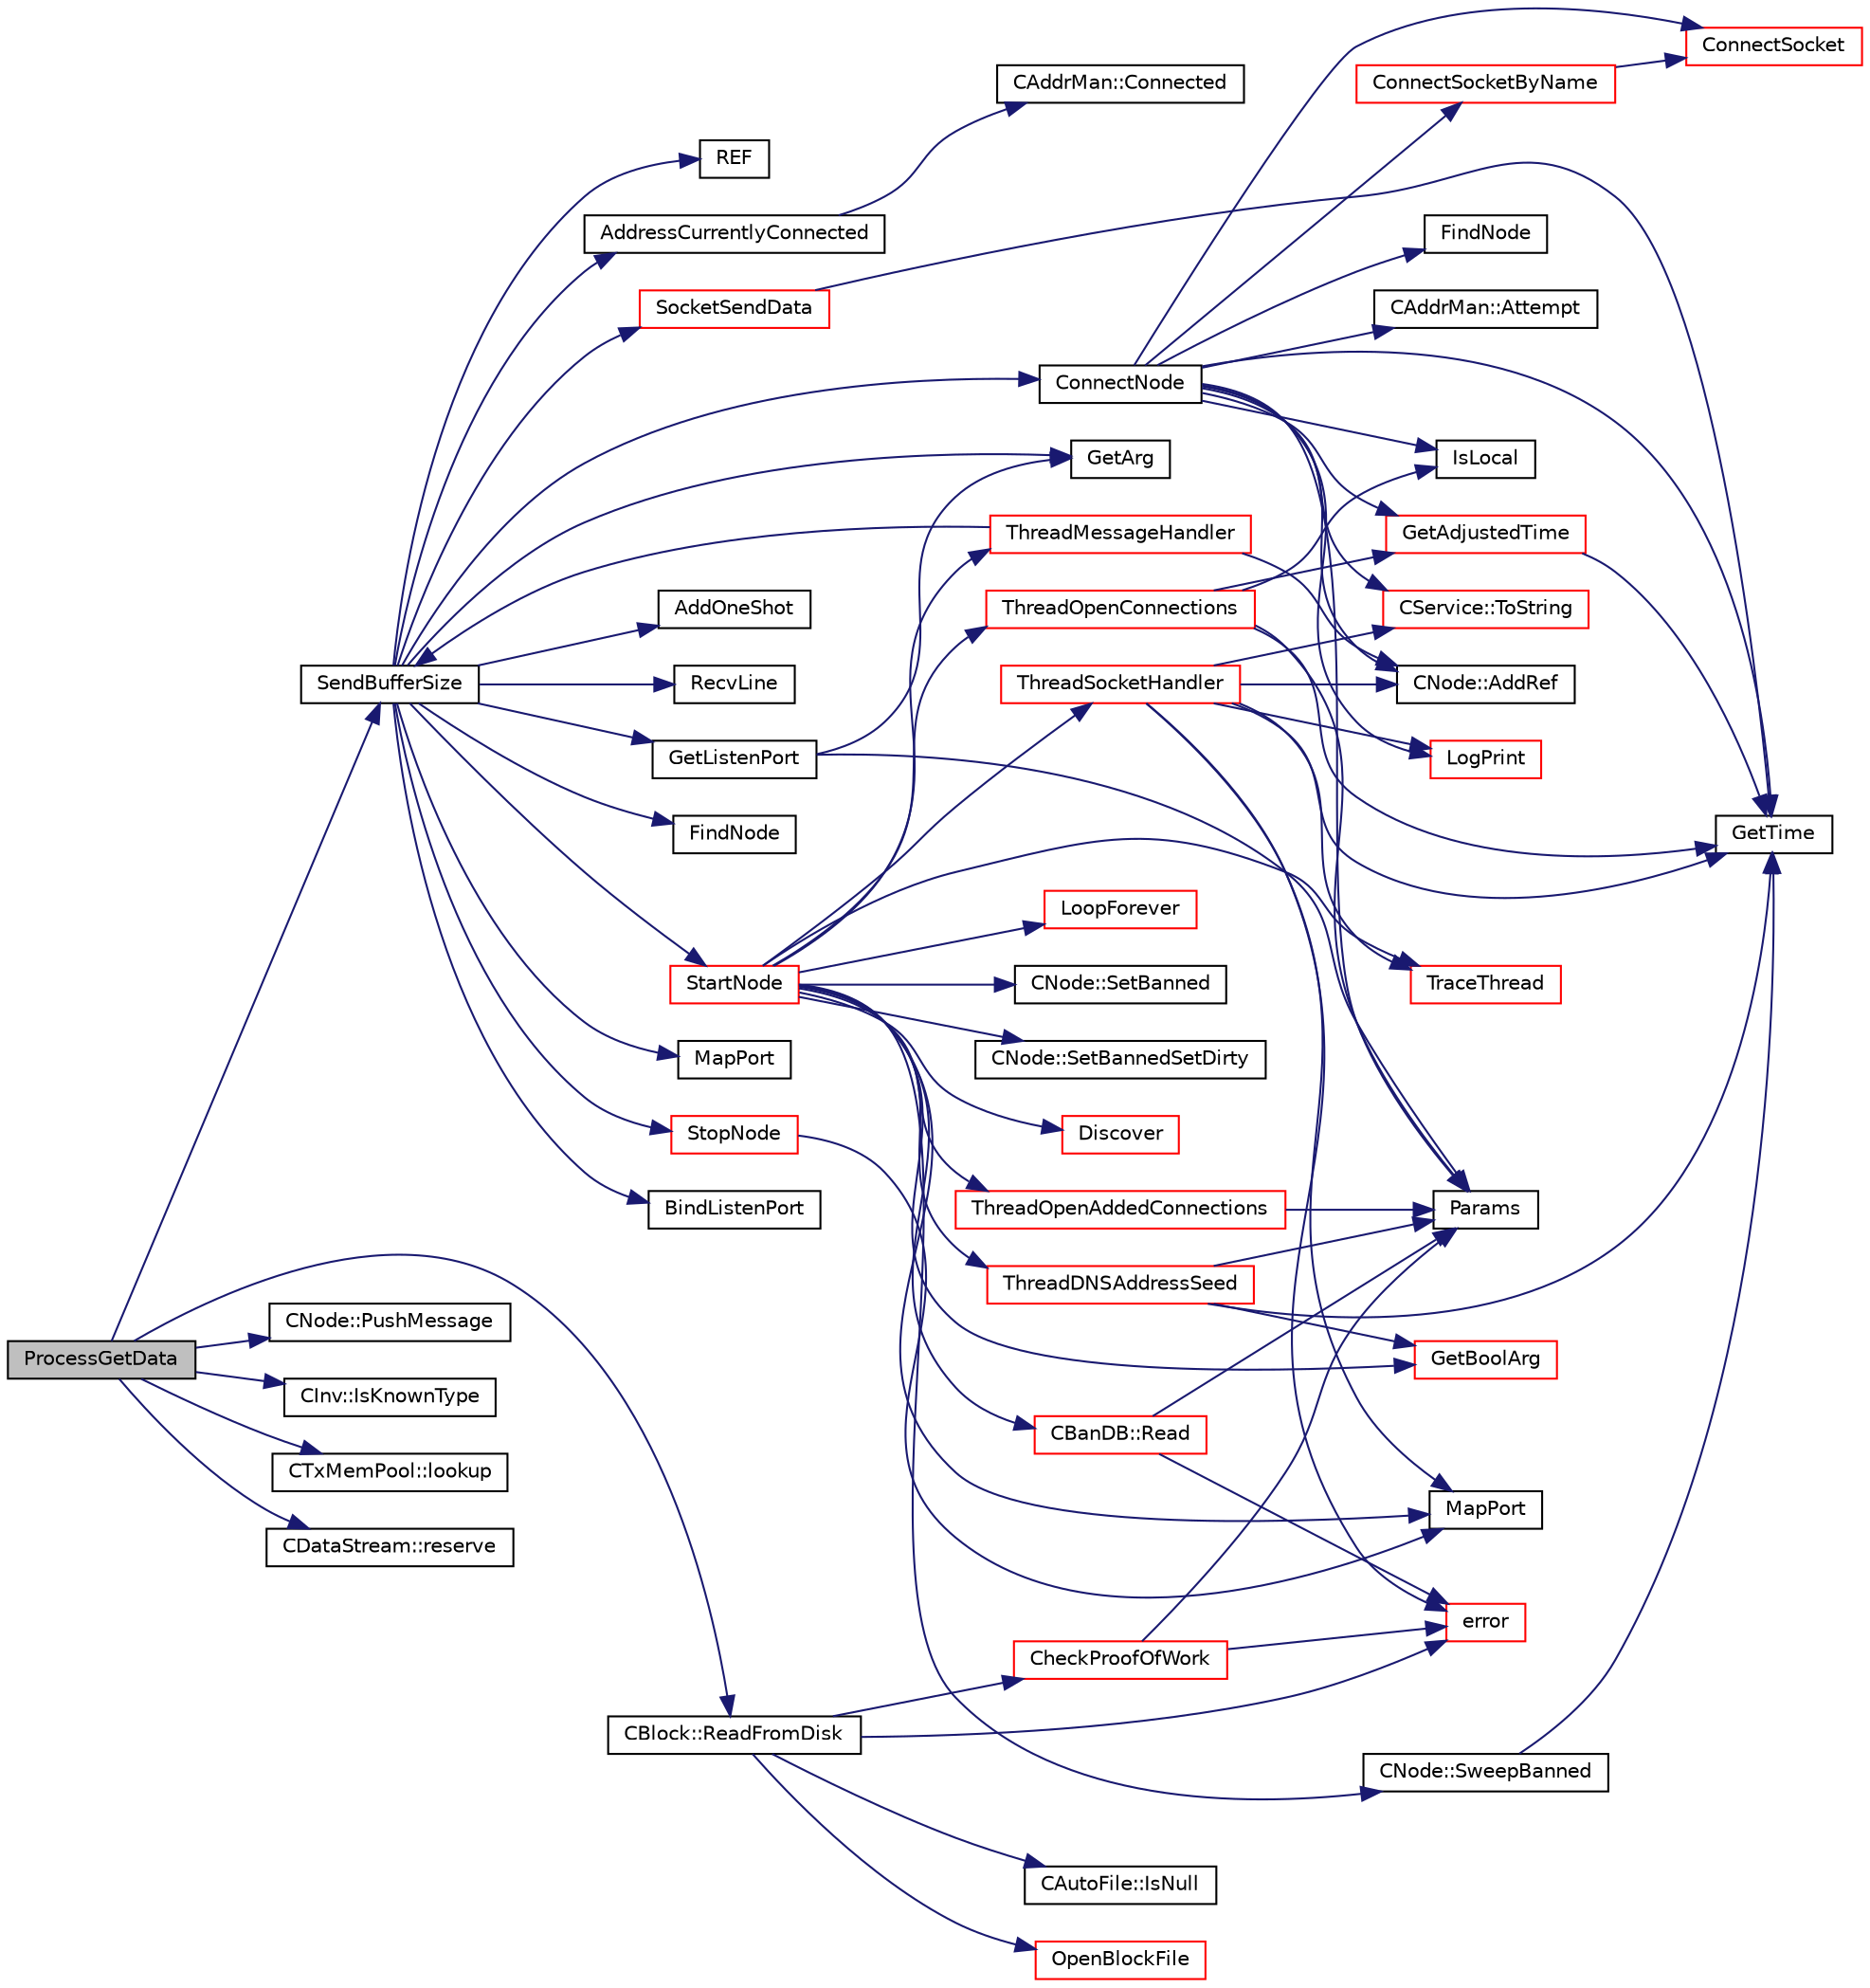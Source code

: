 digraph "ProcessGetData"
{
  edge [fontname="Helvetica",fontsize="10",labelfontname="Helvetica",labelfontsize="10"];
  node [fontname="Helvetica",fontsize="10",shape=record];
  rankdir="LR";
  Node3669 [label="ProcessGetData",height=0.2,width=0.4,color="black", fillcolor="grey75", style="filled", fontcolor="black"];
  Node3669 -> Node3670 [color="midnightblue",fontsize="10",style="solid",fontname="Helvetica"];
  Node3670 [label="SendBufferSize",height=0.2,width=0.4,color="black", fillcolor="white", style="filled",URL="$d7/d97/net_8h.html#a13f289d6233bd32b78a38793f76bdccb"];
  Node3670 -> Node3671 [color="midnightblue",fontsize="10",style="solid",fontname="Helvetica"];
  Node3671 [label="GetArg",height=0.2,width=0.4,color="black", fillcolor="white", style="filled",URL="$df/d2d/util_8cpp.html#a24f685720bf40370e5bd2a192ad50cd8",tooltip="Return string argument or default value. "];
  Node3670 -> Node3672 [color="midnightblue",fontsize="10",style="solid",fontname="Helvetica"];
  Node3672 [label="AddOneShot",height=0.2,width=0.4,color="black", fillcolor="white", style="filled",URL="$d7/d97/net_8h.html#a2471d0b46855da3f37d488ffcda3fe85"];
  Node3670 -> Node3673 [color="midnightblue",fontsize="10",style="solid",fontname="Helvetica"];
  Node3673 [label="RecvLine",height=0.2,width=0.4,color="black", fillcolor="white", style="filled",URL="$d7/d97/net_8h.html#a09007f71e7e0bde35df7af76716e1614"];
  Node3670 -> Node3674 [color="midnightblue",fontsize="10",style="solid",fontname="Helvetica"];
  Node3674 [label="AddressCurrentlyConnected",height=0.2,width=0.4,color="black", fillcolor="white", style="filled",URL="$d7/d97/net_8h.html#ad4aabaa937cd6f4b708c47dbbdb8ea60"];
  Node3674 -> Node3675 [color="midnightblue",fontsize="10",style="solid",fontname="Helvetica"];
  Node3675 [label="CAddrMan::Connected",height=0.2,width=0.4,color="black", fillcolor="white", style="filled",URL="$d1/dc7/class_c_addr_man.html#a7aba66d9e9527522fed974567d34c322"];
  Node3670 -> Node3676 [color="midnightblue",fontsize="10",style="solid",fontname="Helvetica"];
  Node3676 [label="FindNode",height=0.2,width=0.4,color="black", fillcolor="white", style="filled",URL="$d7/d97/net_8h.html#a66a7371d8e724cac0b4495169cdf2859"];
  Node3670 -> Node3677 [color="midnightblue",fontsize="10",style="solid",fontname="Helvetica"];
  Node3677 [label="ConnectNode",height=0.2,width=0.4,color="black", fillcolor="white", style="filled",URL="$d7/d97/net_8h.html#ab2c1bd88322f3f689616e70be5b53ade"];
  Node3677 -> Node3678 [color="midnightblue",fontsize="10",style="solid",fontname="Helvetica"];
  Node3678 [label="IsLocal",height=0.2,width=0.4,color="black", fillcolor="white", style="filled",URL="$dd/d84/net_8cpp.html#a16fa1bd4d34c4c29c90903fc3cdf7517",tooltip="check whether a given address is potentially local "];
  Node3677 -> Node3679 [color="midnightblue",fontsize="10",style="solid",fontname="Helvetica"];
  Node3679 [label="FindNode",height=0.2,width=0.4,color="black", fillcolor="white", style="filled",URL="$dd/d84/net_8cpp.html#a66a7371d8e724cac0b4495169cdf2859"];
  Node3677 -> Node3680 [color="midnightblue",fontsize="10",style="solid",fontname="Helvetica"];
  Node3680 [label="CNode::AddRef",height=0.2,width=0.4,color="black", fillcolor="white", style="filled",URL="$d1/d64/class_c_node.html#afb65ed679f7bda59aab89e0f5afae292"];
  Node3677 -> Node3681 [color="midnightblue",fontsize="10",style="solid",fontname="Helvetica"];
  Node3681 [label="LogPrint",height=0.2,width=0.4,color="red", fillcolor="white", style="filled",URL="$d8/d3c/util_8h.html#aab1f837a2366f424bdc996fdf6352171"];
  Node3677 -> Node3692 [color="midnightblue",fontsize="10",style="solid",fontname="Helvetica"];
  Node3692 [label="CService::ToString",height=0.2,width=0.4,color="red", fillcolor="white", style="filled",URL="$d3/dcc/class_c_service.html#a225473158bc07c87a6a862160d73cfea"];
  Node3677 -> Node3707 [color="midnightblue",fontsize="10",style="solid",fontname="Helvetica"];
  Node3707 [label="GetAdjustedTime",height=0.2,width=0.4,color="red", fillcolor="white", style="filled",URL="$df/d2d/util_8cpp.html#a09f81b9c7650f898cf3cf305b87547e6"];
  Node3707 -> Node3691 [color="midnightblue",fontsize="10",style="solid",fontname="Helvetica"];
  Node3691 [label="GetTime",height=0.2,width=0.4,color="black", fillcolor="white", style="filled",URL="$df/d2d/util_8cpp.html#a46fac5fba8ba905b5f9acb364f5d8c6f"];
  Node3677 -> Node3709 [color="midnightblue",fontsize="10",style="solid",fontname="Helvetica"];
  Node3709 [label="ConnectSocketByName",height=0.2,width=0.4,color="red", fillcolor="white", style="filled",URL="$d0/d0e/netbase_8cpp.html#a8d8d8eefd45d180c361e37dc293b6def"];
  Node3709 -> Node3713 [color="midnightblue",fontsize="10",style="solid",fontname="Helvetica"];
  Node3713 [label="ConnectSocket",height=0.2,width=0.4,color="red", fillcolor="white", style="filled",URL="$d0/d0e/netbase_8cpp.html#a805b21dc07ab1574acaa657b4c0fd9e9"];
  Node3677 -> Node3686 [color="midnightblue",fontsize="10",style="solid",fontname="Helvetica"];
  Node3686 [label="Params",height=0.2,width=0.4,color="black", fillcolor="white", style="filled",URL="$df/dbf/chainparams_8cpp.html#ace5c5b706d71a324a417dd2db394fd4a",tooltip="Return the currently selected parameters. "];
  Node3677 -> Node3713 [color="midnightblue",fontsize="10",style="solid",fontname="Helvetica"];
  Node3677 -> Node3721 [color="midnightblue",fontsize="10",style="solid",fontname="Helvetica"];
  Node3721 [label="CAddrMan::Attempt",height=0.2,width=0.4,color="black", fillcolor="white", style="filled",URL="$d1/dc7/class_c_addr_man.html#afcddc2573121065177dc981cea710789"];
  Node3677 -> Node3691 [color="midnightblue",fontsize="10",style="solid",fontname="Helvetica"];
  Node3670 -> Node3722 [color="midnightblue",fontsize="10",style="solid",fontname="Helvetica"];
  Node3722 [label="MapPort",height=0.2,width=0.4,color="black", fillcolor="white", style="filled",URL="$d7/d97/net_8h.html#aa203b76a8cc98a5ec314c19a008b478d"];
  Node3670 -> Node3723 [color="midnightblue",fontsize="10",style="solid",fontname="Helvetica"];
  Node3723 [label="GetListenPort",height=0.2,width=0.4,color="black", fillcolor="white", style="filled",URL="$d7/d97/net_8h.html#af6d341a24d761a509fca026458cf2f72"];
  Node3723 -> Node3671 [color="midnightblue",fontsize="10",style="solid",fontname="Helvetica"];
  Node3723 -> Node3686 [color="midnightblue",fontsize="10",style="solid",fontname="Helvetica"];
  Node3670 -> Node3724 [color="midnightblue",fontsize="10",style="solid",fontname="Helvetica"];
  Node3724 [label="BindListenPort",height=0.2,width=0.4,color="black", fillcolor="white", style="filled",URL="$d7/d97/net_8h.html#a0e76d0a0054192f57106a686beb8abdb"];
  Node3670 -> Node3725 [color="midnightblue",fontsize="10",style="solid",fontname="Helvetica"];
  Node3725 [label="REF",height=0.2,width=0.4,color="black", fillcolor="white", style="filled",URL="$df/d9d/serialize_8h.html#abd1caa7e45d4ba31b7dfdda9949c3b05"];
  Node3670 -> Node3726 [color="midnightblue",fontsize="10",style="solid",fontname="Helvetica"];
  Node3726 [label="StartNode",height=0.2,width=0.4,color="red", fillcolor="white", style="filled",URL="$d7/d97/net_8h.html#a9396d8054e8f74959e9391871aaddde0"];
  Node3726 -> Node3727 [color="midnightblue",fontsize="10",style="solid",fontname="Helvetica"];
  Node3727 [label="CBanDB::Read",height=0.2,width=0.4,color="red", fillcolor="white", style="filled",URL="$dd/db6/class_c_ban_d_b.html#aa3bb0e398409c933bf79a9af56c807f2"];
  Node3727 -> Node3718 [color="midnightblue",fontsize="10",style="solid",fontname="Helvetica"];
  Node3718 [label="error",height=0.2,width=0.4,color="red", fillcolor="white", style="filled",URL="$d8/d3c/util_8h.html#af8985880cf4ef26df0a5aa2ffcb76662"];
  Node3727 -> Node3686 [color="midnightblue",fontsize="10",style="solid",fontname="Helvetica"];
  Node3726 -> Node3731 [color="midnightblue",fontsize="10",style="solid",fontname="Helvetica"];
  Node3731 [label="CNode::SetBanned",height=0.2,width=0.4,color="black", fillcolor="white", style="filled",URL="$d1/d64/class_c_node.html#a02b1fa58052caeb6089ccc0c5c34de70"];
  Node3726 -> Node3732 [color="midnightblue",fontsize="10",style="solid",fontname="Helvetica"];
  Node3732 [label="CNode::SetBannedSetDirty",height=0.2,width=0.4,color="black", fillcolor="white", style="filled",URL="$d1/d64/class_c_node.html#ab4248e8207bfae98f83ce56a4b25d07b",tooltip="set the \"dirty\" flag for the banlist "];
  Node3726 -> Node3733 [color="midnightblue",fontsize="10",style="solid",fontname="Helvetica"];
  Node3733 [label="CNode::SweepBanned",height=0.2,width=0.4,color="black", fillcolor="white", style="filled",URL="$d1/d64/class_c_node.html#ad8b42ef7c930421014b59e845ec5295b",tooltip="clean unused entires (if bantime has expired) "];
  Node3733 -> Node3691 [color="midnightblue",fontsize="10",style="solid",fontname="Helvetica"];
  Node3726 -> Node3734 [color="midnightblue",fontsize="10",style="solid",fontname="Helvetica"];
  Node3734 [label="Discover",height=0.2,width=0.4,color="red", fillcolor="white", style="filled",URL="$dd/d84/net_8cpp.html#a048eb0919e57aa88134e1afad7ee1ecb"];
  Node3726 -> Node3752 [color="midnightblue",fontsize="10",style="solid",fontname="Helvetica"];
  Node3752 [label="GetBoolArg",height=0.2,width=0.4,color="red", fillcolor="white", style="filled",URL="$df/d2d/util_8cpp.html#a64d956f1dda7f9a80ab5d594532b906d",tooltip="Return boolean argument or default value. "];
  Node3726 -> Node3754 [color="midnightblue",fontsize="10",style="solid",fontname="Helvetica"];
  Node3754 [label="TraceThread",height=0.2,width=0.4,color="red", fillcolor="white", style="filled",URL="$d8/d3c/util_8h.html#ac481a378af0229bf71e3d9fee7b938ad"];
  Node3726 -> Node3758 [color="midnightblue",fontsize="10",style="solid",fontname="Helvetica"];
  Node3758 [label="ThreadDNSAddressSeed",height=0.2,width=0.4,color="red", fillcolor="white", style="filled",URL="$dd/d84/net_8cpp.html#ab2d8883b5524ec7b80d3b9535e73a3ed"];
  Node3758 -> Node3752 [color="midnightblue",fontsize="10",style="solid",fontname="Helvetica"];
  Node3758 -> Node3686 [color="midnightblue",fontsize="10",style="solid",fontname="Helvetica"];
  Node3758 -> Node3691 [color="midnightblue",fontsize="10",style="solid",fontname="Helvetica"];
  Node3726 -> Node3770 [color="midnightblue",fontsize="10",style="solid",fontname="Helvetica"];
  Node3770 [label="MapPort",height=0.2,width=0.4,color="black", fillcolor="white", style="filled",URL="$dd/d84/net_8cpp.html#a93e4e6fbe288b6e882e697918695f88e"];
  Node3726 -> Node3771 [color="midnightblue",fontsize="10",style="solid",fontname="Helvetica"];
  Node3771 [label="ThreadSocketHandler",height=0.2,width=0.4,color="red", fillcolor="white", style="filled",URL="$dd/d84/net_8cpp.html#aa1111c12121e039bbd8eedb556e4514a"];
  Node3771 -> Node3692 [color="midnightblue",fontsize="10",style="solid",fontname="Helvetica"];
  Node3771 -> Node3681 [color="midnightblue",fontsize="10",style="solid",fontname="Helvetica"];
  Node3771 -> Node3680 [color="midnightblue",fontsize="10",style="solid",fontname="Helvetica"];
  Node3771 -> Node3691 [color="midnightblue",fontsize="10",style="solid",fontname="Helvetica"];
  Node3771 -> Node3718 [color="midnightblue",fontsize="10",style="solid",fontname="Helvetica"];
  Node3771 -> Node3770 [color="midnightblue",fontsize="10",style="solid",fontname="Helvetica"];
  Node3771 -> Node3754 [color="midnightblue",fontsize="10",style="solid",fontname="Helvetica"];
  Node3726 -> Node3795 [color="midnightblue",fontsize="10",style="solid",fontname="Helvetica"];
  Node3795 [label="ThreadOpenAddedConnections",height=0.2,width=0.4,color="red", fillcolor="white", style="filled",URL="$dd/d84/net_8cpp.html#a2d1ca95557ae336582b886a251e7fe94"];
  Node3795 -> Node3686 [color="midnightblue",fontsize="10",style="solid",fontname="Helvetica"];
  Node3726 -> Node3801 [color="midnightblue",fontsize="10",style="solid",fontname="Helvetica"];
  Node3801 [label="ThreadOpenConnections",height=0.2,width=0.4,color="red", fillcolor="white", style="filled",URL="$dd/d84/net_8cpp.html#a3b4720330e61127963a43df26b80f804"];
  Node3801 -> Node3691 [color="midnightblue",fontsize="10",style="solid",fontname="Helvetica"];
  Node3801 -> Node3686 [color="midnightblue",fontsize="10",style="solid",fontname="Helvetica"];
  Node3801 -> Node3707 [color="midnightblue",fontsize="10",style="solid",fontname="Helvetica"];
  Node3801 -> Node3678 [color="midnightblue",fontsize="10",style="solid",fontname="Helvetica"];
  Node3726 -> Node3805 [color="midnightblue",fontsize="10",style="solid",fontname="Helvetica"];
  Node3805 [label="ThreadMessageHandler",height=0.2,width=0.4,color="red", fillcolor="white", style="filled",URL="$dd/d84/net_8cpp.html#a379b0d3521bdd62ac296f219d70c4e30"];
  Node3805 -> Node3680 [color="midnightblue",fontsize="10",style="solid",fontname="Helvetica"];
  Node3805 -> Node3670 [color="midnightblue",fontsize="10",style="solid",fontname="Helvetica"];
  Node3726 -> Node3809 [color="midnightblue",fontsize="10",style="solid",fontname="Helvetica"];
  Node3809 [label="LoopForever",height=0.2,width=0.4,color="red", fillcolor="white", style="filled",URL="$d8/d3c/util_8h.html#ac6be85b683de5d9b41dc3046e50d6acd"];
  Node3670 -> Node3820 [color="midnightblue",fontsize="10",style="solid",fontname="Helvetica"];
  Node3820 [label="StopNode",height=0.2,width=0.4,color="red", fillcolor="white", style="filled",URL="$d7/d97/net_8h.html#ac9110488f45c160d58f3c7ab7197bcea"];
  Node3820 -> Node3770 [color="midnightblue",fontsize="10",style="solid",fontname="Helvetica"];
  Node3670 -> Node3822 [color="midnightblue",fontsize="10",style="solid",fontname="Helvetica"];
  Node3822 [label="SocketSendData",height=0.2,width=0.4,color="red", fillcolor="white", style="filled",URL="$d7/d97/net_8h.html#aff6b7f2f213ce1e8d3aea65c41c99cb8"];
  Node3822 -> Node3691 [color="midnightblue",fontsize="10",style="solid",fontname="Helvetica"];
  Node3669 -> Node3823 [color="midnightblue",fontsize="10",style="solid",fontname="Helvetica"];
  Node3823 [label="CBlock::ReadFromDisk",height=0.2,width=0.4,color="black", fillcolor="white", style="filled",URL="$d3/d51/class_c_block.html#a77a1b1e9902e1e557d762f5a5f325cd8"];
  Node3823 -> Node3824 [color="midnightblue",fontsize="10",style="solid",fontname="Helvetica"];
  Node3824 [label="OpenBlockFile",height=0.2,width=0.4,color="red", fillcolor="white", style="filled",URL="$d4/dbf/main_8h.html#acaa494f20aefb99c5f5f9022a97d0040"];
  Node3823 -> Node3826 [color="midnightblue",fontsize="10",style="solid",fontname="Helvetica"];
  Node3826 [label="CAutoFile::IsNull",height=0.2,width=0.4,color="black", fillcolor="white", style="filled",URL="$df/dc9/class_c_auto_file.html#a7fd47268b6d85a89acafdb73559f8e78",tooltip="Return true if the wrapped FILE* is NULL, false otherwise. "];
  Node3823 -> Node3718 [color="midnightblue",fontsize="10",style="solid",fontname="Helvetica"];
  Node3823 -> Node3827 [color="midnightblue",fontsize="10",style="solid",fontname="Helvetica"];
  Node3827 [label="CheckProofOfWork",height=0.2,width=0.4,color="red", fillcolor="white", style="filled",URL="$d1/d08/proofs_8cpp.html#a20a76dbc6ac5b8a6e0aaef85522b1069",tooltip="Check whether a block hash satisfies the proof-of-work requirement specified by nBits. "];
  Node3827 -> Node3686 [color="midnightblue",fontsize="10",style="solid",fontname="Helvetica"];
  Node3827 -> Node3718 [color="midnightblue",fontsize="10",style="solid",fontname="Helvetica"];
  Node3669 -> Node3829 [color="midnightblue",fontsize="10",style="solid",fontname="Helvetica"];
  Node3829 [label="CNode::PushMessage",height=0.2,width=0.4,color="black", fillcolor="white", style="filled",URL="$d1/d64/class_c_node.html#a204fda3d33404cb37698c085b1583ab2"];
  Node3669 -> Node3830 [color="midnightblue",fontsize="10",style="solid",fontname="Helvetica"];
  Node3830 [label="CInv::IsKnownType",height=0.2,width=0.4,color="black", fillcolor="white", style="filled",URL="$df/db8/class_c_inv.html#a3da7d96ce51443a1bfe8ce5342d0afbe"];
  Node3669 -> Node3831 [color="midnightblue",fontsize="10",style="solid",fontname="Helvetica"];
  Node3831 [label="CTxMemPool::lookup",height=0.2,width=0.4,color="black", fillcolor="white", style="filled",URL="$db/d98/class_c_tx_mem_pool.html#ad6d9966cdeb4b6586f7186e709b4e77e"];
  Node3669 -> Node3832 [color="midnightblue",fontsize="10",style="solid",fontname="Helvetica"];
  Node3832 [label="CDataStream::reserve",height=0.2,width=0.4,color="black", fillcolor="white", style="filled",URL="$d5/d41/class_c_data_stream.html#a5542e71bd7af2ab7cd7be0f381d39cb5"];
}
